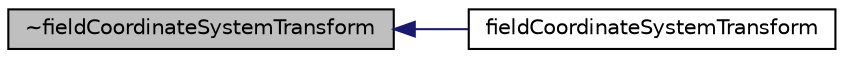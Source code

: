 digraph "~fieldCoordinateSystemTransform"
{
  bgcolor="transparent";
  edge [fontname="Helvetica",fontsize="10",labelfontname="Helvetica",labelfontsize="10"];
  node [fontname="Helvetica",fontsize="10",shape=record];
  rankdir="LR";
  Node1 [label="~fieldCoordinateSystemTransform",height=0.2,width=0.4,color="black", fillcolor="grey75", style="filled", fontcolor="black"];
  Node1 -> Node2 [dir="back",color="midnightblue",fontsize="10",style="solid",fontname="Helvetica"];
  Node2 [label="fieldCoordinateSystemTransform",height=0.2,width=0.4,color="black",URL="$a00771.html#a58ad7454acfb4cbe286ce06cb0477f8b",tooltip="Construct from Time and dictionary. "];
}

